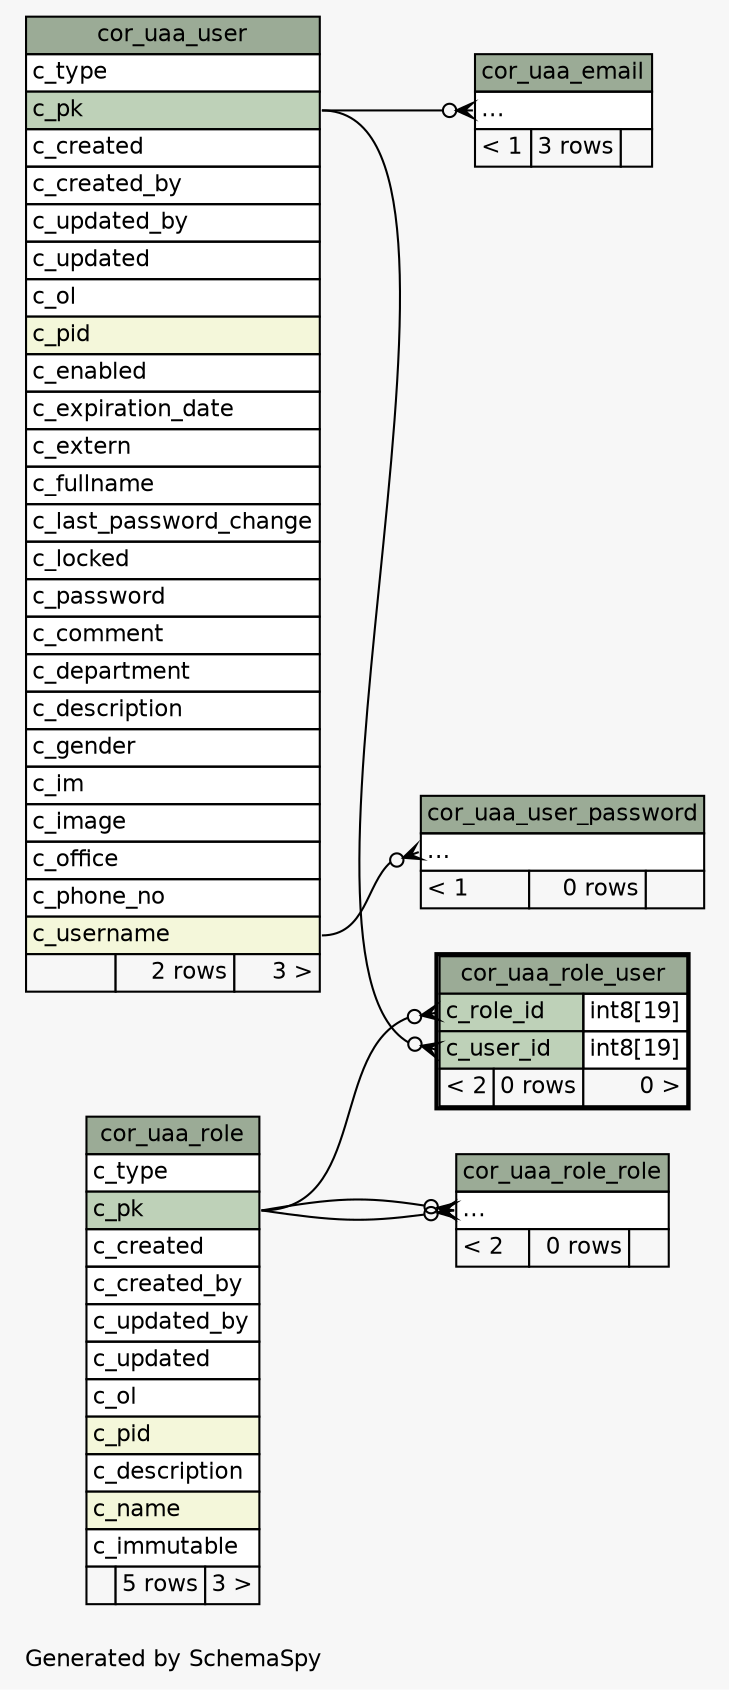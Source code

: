 // dot 2.43.0 on Linux 6.5.0-1022-azure
// SchemaSpy rev Unknown
digraph "twoDegreesRelationshipsDiagram" {
  graph [
    rankdir="RL"
    bgcolor="#f7f7f7"
    label="\nGenerated by SchemaSpy"
    labeljust="l"
    nodesep="0.18"
    ranksep="0.46"
    fontname="Helvetica"
    fontsize="11"
  ];
  node [
    fontname="Helvetica"
    fontsize="11"
    shape="plaintext"
  ];
  edge [
    arrowsize="0.8"
  ];
  "cor_uaa_email":"elipses":w -> "cor_uaa_user":"c_pk":e [arrowhead=none dir=back arrowtail=crowodot];
  "cor_uaa_role_role":"elipses":w -> "cor_uaa_role":"c_pk":e [arrowhead=none dir=back arrowtail=crowodot];
  "cor_uaa_role_role":"elipses":w -> "cor_uaa_role":"c_pk":e [arrowhead=none dir=back arrowtail=crowodot];
  "cor_uaa_role_user":"c_role_id":w -> "cor_uaa_role":"c_pk":e [arrowhead=none dir=back arrowtail=crowodot];
  "cor_uaa_role_user":"c_user_id":w -> "cor_uaa_user":"c_pk":e [arrowhead=none dir=back arrowtail=crowodot];
  "cor_uaa_user_password":"elipses":w -> "cor_uaa_user":"c_username":e [arrowhead=none dir=back arrowtail=crowodot];
  "cor_uaa_email" [
    label=<
    <TABLE BORDER="0" CELLBORDER="1" CELLSPACING="0" BGCOLOR="#ffffff">
      <TR><TD COLSPAN="3" BGCOLOR="#9bab96" ALIGN="CENTER">cor_uaa_email</TD></TR>
      <TR><TD PORT="elipses" COLSPAN="3" ALIGN="LEFT">...</TD></TR>
      <TR><TD ALIGN="LEFT" BGCOLOR="#f7f7f7">&lt; 1</TD><TD ALIGN="RIGHT" BGCOLOR="#f7f7f7">3 rows</TD><TD ALIGN="RIGHT" BGCOLOR="#f7f7f7">  </TD></TR>
    </TABLE>>
    URL="cor_uaa_email.html"
    tooltip="cor_uaa_email"
  ];
  "cor_uaa_role" [
    label=<
    <TABLE BORDER="0" CELLBORDER="1" CELLSPACING="0" BGCOLOR="#ffffff">
      <TR><TD COLSPAN="3" BGCOLOR="#9bab96" ALIGN="CENTER">cor_uaa_role</TD></TR>
      <TR><TD PORT="c_type" COLSPAN="3" ALIGN="LEFT">c_type</TD></TR>
      <TR><TD PORT="c_pk" COLSPAN="3" BGCOLOR="#bed1b8" ALIGN="LEFT">c_pk</TD></TR>
      <TR><TD PORT="c_created" COLSPAN="3" ALIGN="LEFT">c_created</TD></TR>
      <TR><TD PORT="c_created_by" COLSPAN="3" ALIGN="LEFT">c_created_by</TD></TR>
      <TR><TD PORT="c_updated_by" COLSPAN="3" ALIGN="LEFT">c_updated_by</TD></TR>
      <TR><TD PORT="c_updated" COLSPAN="3" ALIGN="LEFT">c_updated</TD></TR>
      <TR><TD PORT="c_ol" COLSPAN="3" ALIGN="LEFT">c_ol</TD></TR>
      <TR><TD PORT="c_pid" COLSPAN="3" BGCOLOR="#f4f7da" ALIGN="LEFT">c_pid</TD></TR>
      <TR><TD PORT="c_description" COLSPAN="3" ALIGN="LEFT">c_description</TD></TR>
      <TR><TD PORT="c_name" COLSPAN="3" BGCOLOR="#f4f7da" ALIGN="LEFT">c_name</TD></TR>
      <TR><TD PORT="c_immutable" COLSPAN="3" ALIGN="LEFT">c_immutable</TD></TR>
      <TR><TD ALIGN="LEFT" BGCOLOR="#f7f7f7">  </TD><TD ALIGN="RIGHT" BGCOLOR="#f7f7f7">5 rows</TD><TD ALIGN="RIGHT" BGCOLOR="#f7f7f7">3 &gt;</TD></TR>
    </TABLE>>
    URL="cor_uaa_role.html"
    tooltip="cor_uaa_role"
  ];
  "cor_uaa_role_role" [
    label=<
    <TABLE BORDER="0" CELLBORDER="1" CELLSPACING="0" BGCOLOR="#ffffff">
      <TR><TD COLSPAN="3" BGCOLOR="#9bab96" ALIGN="CENTER">cor_uaa_role_role</TD></TR>
      <TR><TD PORT="elipses" COLSPAN="3" ALIGN="LEFT">...</TD></TR>
      <TR><TD ALIGN="LEFT" BGCOLOR="#f7f7f7">&lt; 2</TD><TD ALIGN="RIGHT" BGCOLOR="#f7f7f7">0 rows</TD><TD ALIGN="RIGHT" BGCOLOR="#f7f7f7">  </TD></TR>
    </TABLE>>
    URL="cor_uaa_role_role.html"
    tooltip="cor_uaa_role_role"
  ];
  "cor_uaa_role_user" [
    label=<
    <TABLE BORDER="2" CELLBORDER="1" CELLSPACING="0" BGCOLOR="#ffffff">
      <TR><TD COLSPAN="3" BGCOLOR="#9bab96" ALIGN="CENTER">cor_uaa_role_user</TD></TR>
      <TR><TD PORT="c_role_id" COLSPAN="2" BGCOLOR="#bed1b8" ALIGN="LEFT">c_role_id</TD><TD PORT="c_role_id.type" ALIGN="LEFT">int8[19]</TD></TR>
      <TR><TD PORT="c_user_id" COLSPAN="2" BGCOLOR="#bed1b8" ALIGN="LEFT">c_user_id</TD><TD PORT="c_user_id.type" ALIGN="LEFT">int8[19]</TD></TR>
      <TR><TD ALIGN="LEFT" BGCOLOR="#f7f7f7">&lt; 2</TD><TD ALIGN="RIGHT" BGCOLOR="#f7f7f7">0 rows</TD><TD ALIGN="RIGHT" BGCOLOR="#f7f7f7">0 &gt;</TD></TR>
    </TABLE>>
    URL="cor_uaa_role_user.html"
    tooltip="cor_uaa_role_user"
  ];
  "cor_uaa_user" [
    label=<
    <TABLE BORDER="0" CELLBORDER="1" CELLSPACING="0" BGCOLOR="#ffffff">
      <TR><TD COLSPAN="3" BGCOLOR="#9bab96" ALIGN="CENTER">cor_uaa_user</TD></TR>
      <TR><TD PORT="c_type" COLSPAN="3" ALIGN="LEFT">c_type</TD></TR>
      <TR><TD PORT="c_pk" COLSPAN="3" BGCOLOR="#bed1b8" ALIGN="LEFT">c_pk</TD></TR>
      <TR><TD PORT="c_created" COLSPAN="3" ALIGN="LEFT">c_created</TD></TR>
      <TR><TD PORT="c_created_by" COLSPAN="3" ALIGN="LEFT">c_created_by</TD></TR>
      <TR><TD PORT="c_updated_by" COLSPAN="3" ALIGN="LEFT">c_updated_by</TD></TR>
      <TR><TD PORT="c_updated" COLSPAN="3" ALIGN="LEFT">c_updated</TD></TR>
      <TR><TD PORT="c_ol" COLSPAN="3" ALIGN="LEFT">c_ol</TD></TR>
      <TR><TD PORT="c_pid" COLSPAN="3" BGCOLOR="#f4f7da" ALIGN="LEFT">c_pid</TD></TR>
      <TR><TD PORT="c_enabled" COLSPAN="3" ALIGN="LEFT">c_enabled</TD></TR>
      <TR><TD PORT="c_expiration_date" COLSPAN="3" ALIGN="LEFT">c_expiration_date</TD></TR>
      <TR><TD PORT="c_extern" COLSPAN="3" ALIGN="LEFT">c_extern</TD></TR>
      <TR><TD PORT="c_fullname" COLSPAN="3" ALIGN="LEFT">c_fullname</TD></TR>
      <TR><TD PORT="c_last_password_change" COLSPAN="3" ALIGN="LEFT">c_last_password_change</TD></TR>
      <TR><TD PORT="c_locked" COLSPAN="3" ALIGN="LEFT">c_locked</TD></TR>
      <TR><TD PORT="c_password" COLSPAN="3" ALIGN="LEFT">c_password</TD></TR>
      <TR><TD PORT="c_comment" COLSPAN="3" ALIGN="LEFT">c_comment</TD></TR>
      <TR><TD PORT="c_department" COLSPAN="3" ALIGN="LEFT">c_department</TD></TR>
      <TR><TD PORT="c_description" COLSPAN="3" ALIGN="LEFT">c_description</TD></TR>
      <TR><TD PORT="c_gender" COLSPAN="3" ALIGN="LEFT">c_gender</TD></TR>
      <TR><TD PORT="c_im" COLSPAN="3" ALIGN="LEFT">c_im</TD></TR>
      <TR><TD PORT="c_image" COLSPAN="3" ALIGN="LEFT">c_image</TD></TR>
      <TR><TD PORT="c_office" COLSPAN="3" ALIGN="LEFT">c_office</TD></TR>
      <TR><TD PORT="c_phone_no" COLSPAN="3" ALIGN="LEFT">c_phone_no</TD></TR>
      <TR><TD PORT="c_username" COLSPAN="3" BGCOLOR="#f4f7da" ALIGN="LEFT">c_username</TD></TR>
      <TR><TD ALIGN="LEFT" BGCOLOR="#f7f7f7">  </TD><TD ALIGN="RIGHT" BGCOLOR="#f7f7f7">2 rows</TD><TD ALIGN="RIGHT" BGCOLOR="#f7f7f7">3 &gt;</TD></TR>
    </TABLE>>
    URL="cor_uaa_user.html"
    tooltip="cor_uaa_user"
  ];
  "cor_uaa_user_password" [
    label=<
    <TABLE BORDER="0" CELLBORDER="1" CELLSPACING="0" BGCOLOR="#ffffff">
      <TR><TD COLSPAN="3" BGCOLOR="#9bab96" ALIGN="CENTER">cor_uaa_user_password</TD></TR>
      <TR><TD PORT="elipses" COLSPAN="3" ALIGN="LEFT">...</TD></TR>
      <TR><TD ALIGN="LEFT" BGCOLOR="#f7f7f7">&lt; 1</TD><TD ALIGN="RIGHT" BGCOLOR="#f7f7f7">0 rows</TD><TD ALIGN="RIGHT" BGCOLOR="#f7f7f7">  </TD></TR>
    </TABLE>>
    URL="cor_uaa_user_password.html"
    tooltip="cor_uaa_user_password"
  ];
}
